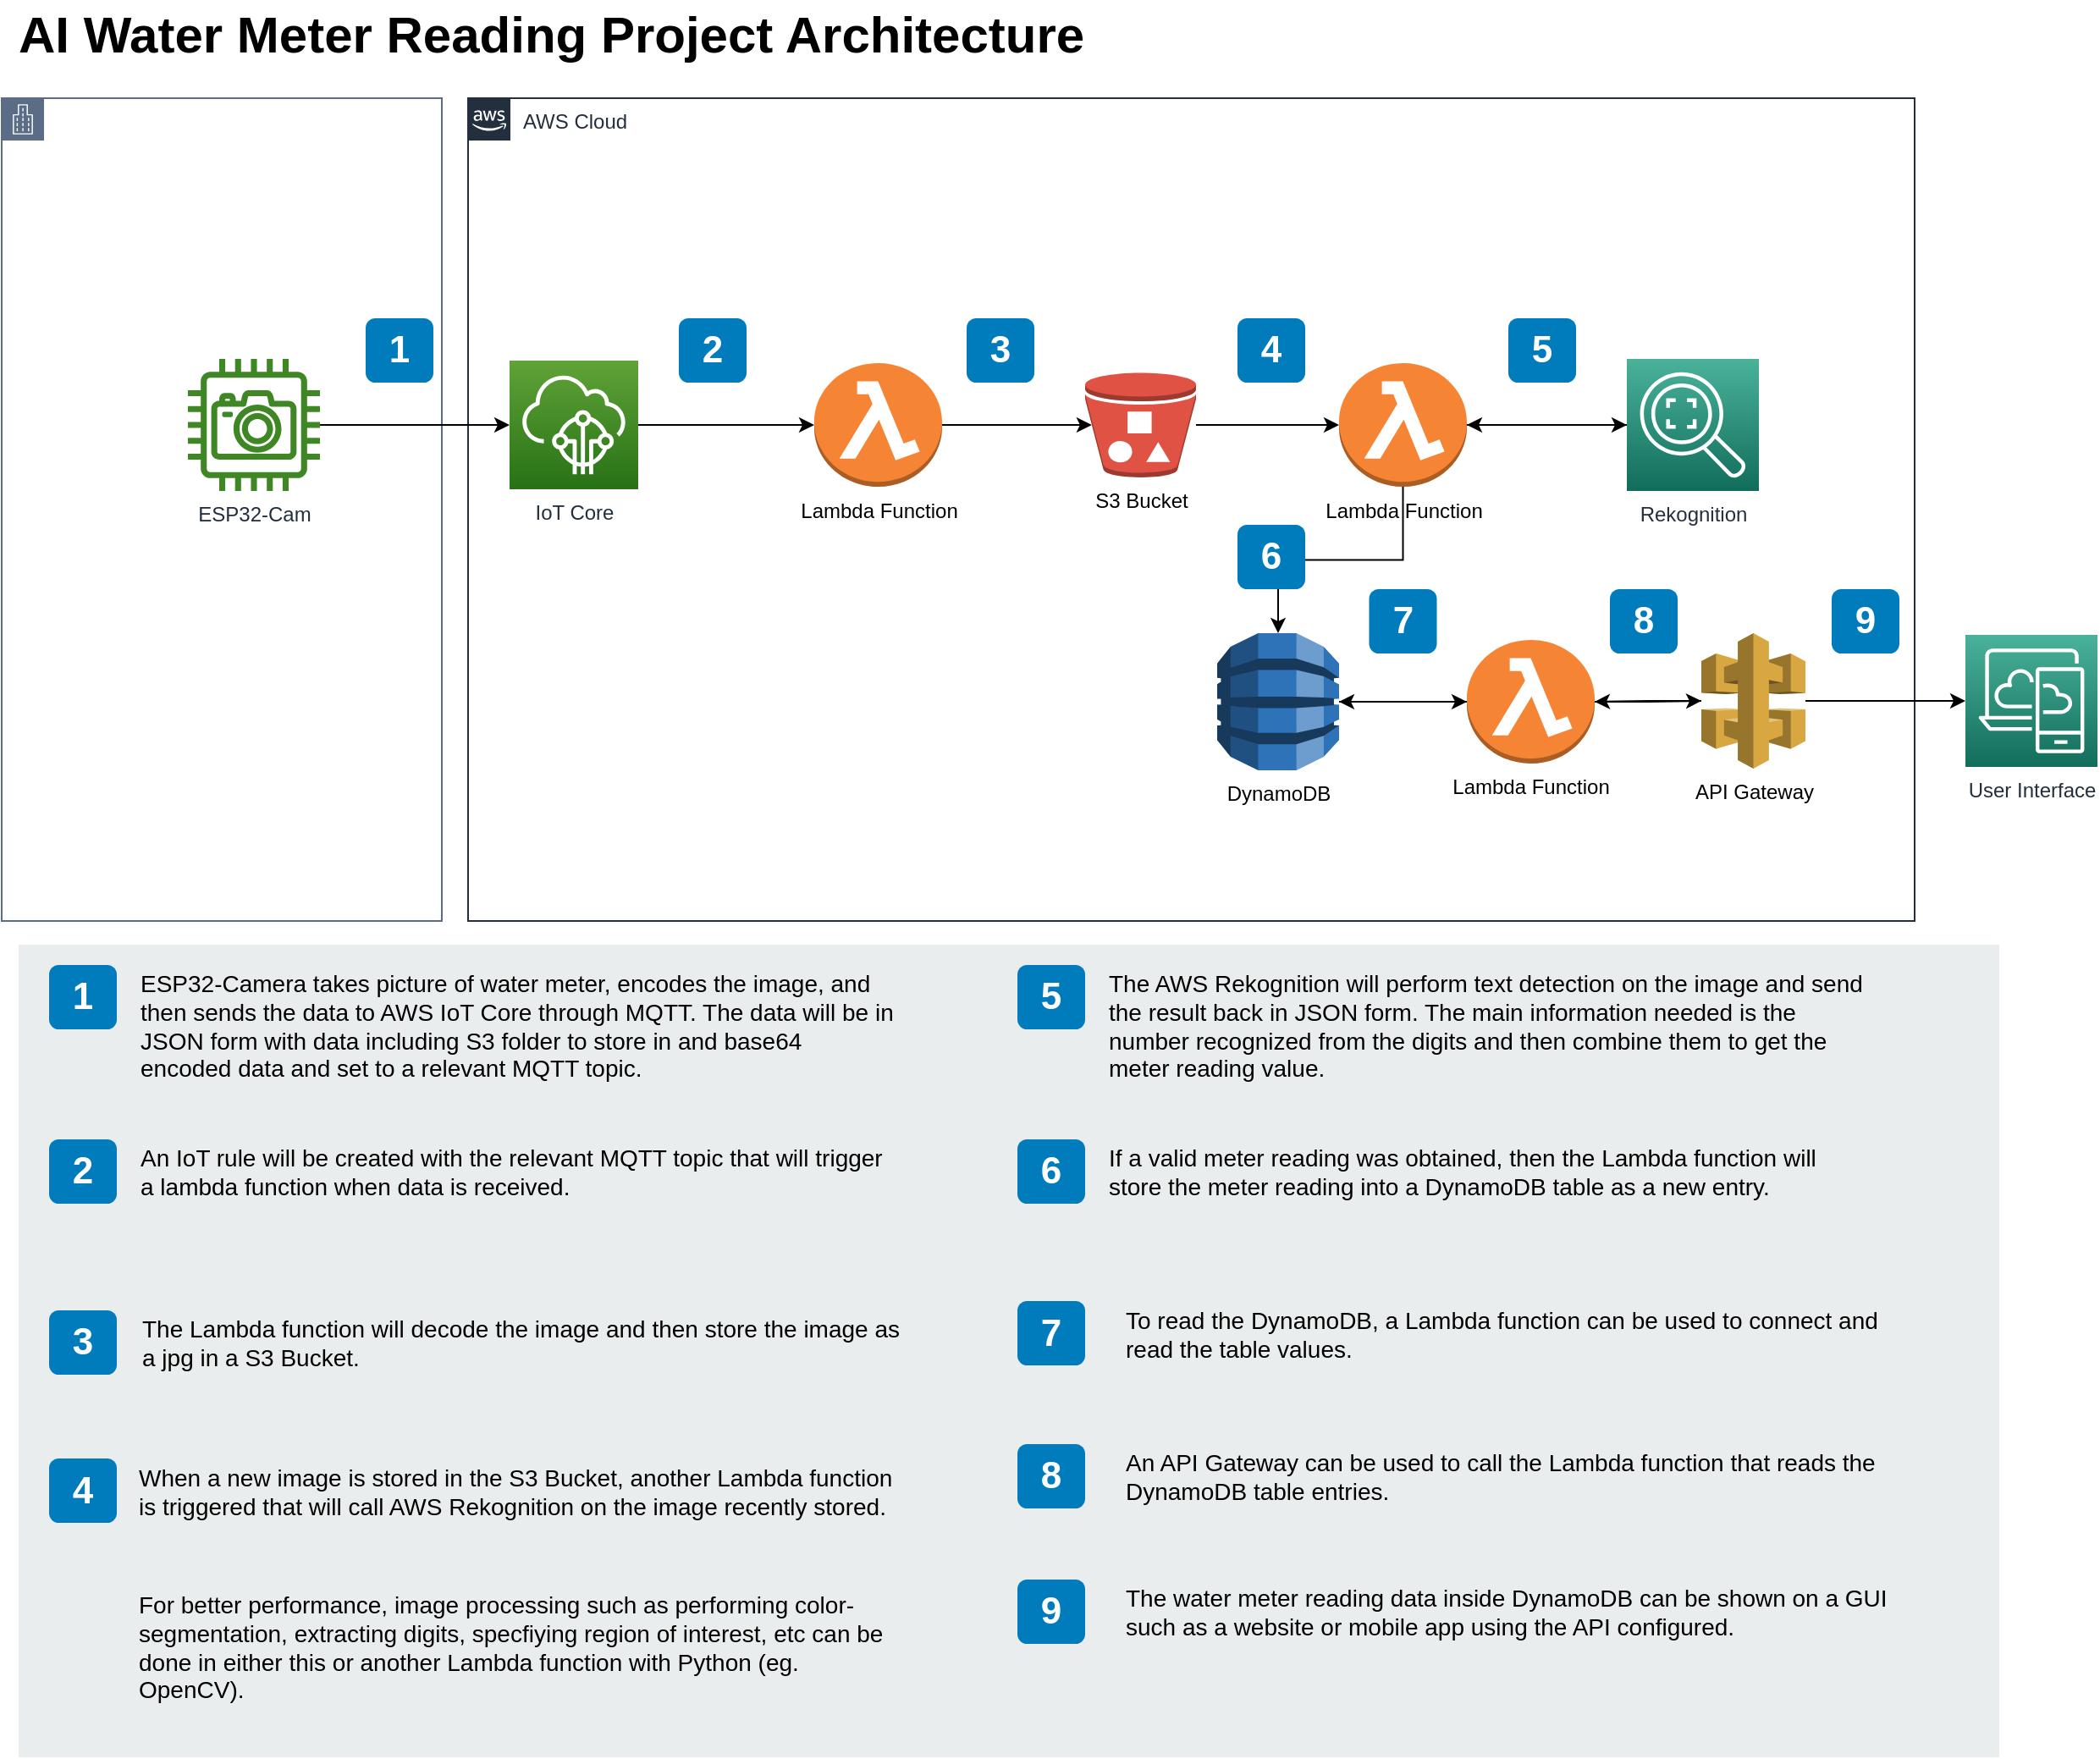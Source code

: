 <mxfile version="21.6.9" type="device">
  <diagram id="Ht1M8jgEwFfnCIfOTk4-" name="Page-1">
    <mxGraphModel dx="1434" dy="822" grid="1" gridSize="10" guides="1" tooltips="1" connect="1" arrows="1" fold="1" page="1" pageScale="1" pageWidth="827" pageHeight="1169" math="0" shadow="0">
      <root>
        <mxCell id="0" />
        <mxCell id="1" parent="0" />
        <mxCell id="UEzPUAAOIrF-is8g5C7q-2" value="AWS Cloud" style="points=[[0,0],[0.25,0],[0.5,0],[0.75,0],[1,0],[1,0.25],[1,0.5],[1,0.75],[1,1],[0.75,1],[0.5,1],[0.25,1],[0,1],[0,0.75],[0,0.5],[0,0.25]];outlineConnect=0;gradientColor=none;html=1;whiteSpace=wrap;fontSize=12;fontStyle=0;shape=mxgraph.aws4.group;grIcon=mxgraph.aws4.group_aws_cloud_alt;strokeColor=#232F3E;fillColor=none;verticalAlign=top;align=left;spacingLeft=30;fontColor=#232F3E;dashed=0;container=1;pointerEvents=0;collapsible=0;recursiveResize=0;" parent="1" vertex="1">
          <mxGeometry x="435.5" y="70" width="854.5" height="486" as="geometry" />
        </mxCell>
        <mxCell id="8ZX7qJJvUlMbTZdmTD4U-9" style="edgeStyle=orthogonalEdgeStyle;rounded=0;orthogonalLoop=1;jettySize=auto;html=1;entryX=0.06;entryY=0.5;entryDx=0;entryDy=0;entryPerimeter=0;" parent="UEzPUAAOIrF-is8g5C7q-2" source="8ZX7qJJvUlMbTZdmTD4U-3" target="8ZX7qJJvUlMbTZdmTD4U-8" edge="1">
          <mxGeometry relative="1" as="geometry" />
        </mxCell>
        <mxCell id="8ZX7qJJvUlMbTZdmTD4U-3" value="Lambda Function" style="outlineConnect=0;dashed=0;verticalLabelPosition=bottom;verticalAlign=top;align=center;html=1;shape=mxgraph.aws3.lambda_function;fillColor=#F58534;gradientColor=none;" parent="UEzPUAAOIrF-is8g5C7q-2" vertex="1">
          <mxGeometry x="204.5" y="156.5" width="75.5" height="73" as="geometry" />
        </mxCell>
        <mxCell id="8ZX7qJJvUlMbTZdmTD4U-14" style="edgeStyle=orthogonalEdgeStyle;rounded=0;orthogonalLoop=1;jettySize=auto;html=1;entryX=0;entryY=0.5;entryDx=0;entryDy=0;entryPerimeter=0;" parent="UEzPUAAOIrF-is8g5C7q-2" source="8ZX7qJJvUlMbTZdmTD4U-8" target="8ZX7qJJvUlMbTZdmTD4U-13" edge="1">
          <mxGeometry relative="1" as="geometry" />
        </mxCell>
        <mxCell id="8ZX7qJJvUlMbTZdmTD4U-8" value="S3 Bucket" style="outlineConnect=0;dashed=0;verticalLabelPosition=bottom;verticalAlign=top;align=center;html=1;shape=mxgraph.aws3.bucket_with_objects;fillColor=#E05243;gradientColor=none;" parent="UEzPUAAOIrF-is8g5C7q-2" vertex="1">
          <mxGeometry x="364.5" y="162.06" width="65.5" height="61.88" as="geometry" />
        </mxCell>
        <mxCell id="UEzPUAAOIrF-is8g5C7q-19" value="2" style="rounded=1;whiteSpace=wrap;html=1;fillColor=#007CBD;strokeColor=none;fontColor=#FFFFFF;fontStyle=1;fontSize=22;" parent="UEzPUAAOIrF-is8g5C7q-2" vertex="1">
          <mxGeometry x="124.5" y="130" width="40" height="38" as="geometry" />
        </mxCell>
        <mxCell id="8ZX7qJJvUlMbTZdmTD4U-20" style="edgeStyle=orthogonalEdgeStyle;rounded=0;orthogonalLoop=1;jettySize=auto;html=1;" parent="UEzPUAAOIrF-is8g5C7q-2" source="8ZX7qJJvUlMbTZdmTD4U-10" target="8ZX7qJJvUlMbTZdmTD4U-13" edge="1">
          <mxGeometry relative="1" as="geometry" />
        </mxCell>
        <mxCell id="8ZX7qJJvUlMbTZdmTD4U-10" value="Rekognition" style="sketch=0;points=[[0,0,0],[0.25,0,0],[0.5,0,0],[0.75,0,0],[1,0,0],[0,1,0],[0.25,1,0],[0.5,1,0],[0.75,1,0],[1,1,0],[0,0.25,0],[0,0.5,0],[0,0.75,0],[1,0.25,0],[1,0.5,0],[1,0.75,0]];outlineConnect=0;fontColor=#232F3E;gradientColor=#4AB29A;gradientDirection=north;fillColor=#116D5B;strokeColor=#ffffff;dashed=0;verticalLabelPosition=bottom;verticalAlign=top;align=center;html=1;fontSize=12;fontStyle=0;aspect=fixed;shape=mxgraph.aws4.resourceIcon;resIcon=mxgraph.aws4.rekognition_2;" parent="UEzPUAAOIrF-is8g5C7q-2" vertex="1">
          <mxGeometry x="684.5" y="154" width="78" height="78" as="geometry" />
        </mxCell>
        <mxCell id="8ZX7qJJvUlMbTZdmTD4U-15" style="edgeStyle=orthogonalEdgeStyle;rounded=0;orthogonalLoop=1;jettySize=auto;html=1;" parent="UEzPUAAOIrF-is8g5C7q-2" source="8ZX7qJJvUlMbTZdmTD4U-13" target="8ZX7qJJvUlMbTZdmTD4U-10" edge="1">
          <mxGeometry relative="1" as="geometry" />
        </mxCell>
        <mxCell id="8ZX7qJJvUlMbTZdmTD4U-19" style="edgeStyle=orthogonalEdgeStyle;rounded=0;orthogonalLoop=1;jettySize=auto;html=1;entryX=0.5;entryY=0;entryDx=0;entryDy=0;entryPerimeter=0;" parent="UEzPUAAOIrF-is8g5C7q-2" source="8ZX7qJJvUlMbTZdmTD4U-13" target="8ZX7qJJvUlMbTZdmTD4U-30" edge="1">
          <mxGeometry relative="1" as="geometry">
            <mxPoint x="552.3" y="320" as="targetPoint" />
          </mxGeometry>
        </mxCell>
        <mxCell id="8ZX7qJJvUlMbTZdmTD4U-13" value="Lambda Function" style="outlineConnect=0;dashed=0;verticalLabelPosition=bottom;verticalAlign=top;align=center;html=1;shape=mxgraph.aws3.lambda_function;fillColor=#F58534;gradientColor=none;" parent="UEzPUAAOIrF-is8g5C7q-2" vertex="1">
          <mxGeometry x="514.5" y="156.5" width="75.5" height="73" as="geometry" />
        </mxCell>
        <mxCell id="8ZX7qJJvUlMbTZdmTD4U-22" value="3" style="rounded=1;whiteSpace=wrap;html=1;fillColor=#007CBD;strokeColor=none;fontColor=#FFFFFF;fontStyle=1;fontSize=22;labelBackgroundColor=none;" parent="UEzPUAAOIrF-is8g5C7q-2" vertex="1">
          <mxGeometry x="294.5" y="130" width="40" height="38" as="geometry" />
        </mxCell>
        <mxCell id="8ZX7qJJvUlMbTZdmTD4U-23" value="4" style="rounded=1;whiteSpace=wrap;html=1;fillColor=#007CBD;strokeColor=none;fontColor=#FFFFFF;fontStyle=1;fontSize=22;labelBackgroundColor=none;" parent="UEzPUAAOIrF-is8g5C7q-2" vertex="1">
          <mxGeometry x="454.5" y="130" width="40" height="38" as="geometry" />
        </mxCell>
        <mxCell id="8ZX7qJJvUlMbTZdmTD4U-24" value="5" style="rounded=1;whiteSpace=wrap;html=1;fillColor=#007CBD;strokeColor=none;fontColor=#FFFFFF;fontStyle=1;fontSize=22;labelBackgroundColor=none;" parent="UEzPUAAOIrF-is8g5C7q-2" vertex="1">
          <mxGeometry x="614.5" y="130" width="40" height="38" as="geometry" />
        </mxCell>
        <mxCell id="8ZX7qJJvUlMbTZdmTD4U-25" value="6" style="rounded=1;whiteSpace=wrap;html=1;fillColor=#007CBD;strokeColor=none;fontColor=#FFFFFF;fontStyle=1;fontSize=22;labelBackgroundColor=none;" parent="UEzPUAAOIrF-is8g5C7q-2" vertex="1">
          <mxGeometry x="454.5" y="252" width="40" height="38" as="geometry" />
        </mxCell>
        <mxCell id="8ZX7qJJvUlMbTZdmTD4U-34" style="edgeStyle=orthogonalEdgeStyle;rounded=0;orthogonalLoop=1;jettySize=auto;html=1;" parent="UEzPUAAOIrF-is8g5C7q-2" source="8ZX7qJJvUlMbTZdmTD4U-28" target="8ZX7qJJvUlMbTZdmTD4U-32" edge="1">
          <mxGeometry relative="1" as="geometry" />
        </mxCell>
        <mxCell id="8ZX7qJJvUlMbTZdmTD4U-37" style="edgeStyle=orthogonalEdgeStyle;rounded=0;orthogonalLoop=1;jettySize=auto;html=1;" parent="UEzPUAAOIrF-is8g5C7q-2" source="8ZX7qJJvUlMbTZdmTD4U-28" target="8ZX7qJJvUlMbTZdmTD4U-30" edge="1">
          <mxGeometry relative="1" as="geometry" />
        </mxCell>
        <mxCell id="8ZX7qJJvUlMbTZdmTD4U-28" value="Lambda Function" style="outlineConnect=0;dashed=0;verticalLabelPosition=bottom;verticalAlign=top;align=center;html=1;shape=mxgraph.aws3.lambda_function;fillColor=#F58534;gradientColor=none;" parent="UEzPUAAOIrF-is8g5C7q-2" vertex="1">
          <mxGeometry x="590" y="320" width="75.5" height="73" as="geometry" />
        </mxCell>
        <mxCell id="8ZX7qJJvUlMbTZdmTD4U-31" style="edgeStyle=orthogonalEdgeStyle;rounded=0;orthogonalLoop=1;jettySize=auto;html=1;" parent="UEzPUAAOIrF-is8g5C7q-2" source="8ZX7qJJvUlMbTZdmTD4U-30" target="8ZX7qJJvUlMbTZdmTD4U-28" edge="1">
          <mxGeometry relative="1" as="geometry" />
        </mxCell>
        <mxCell id="8ZX7qJJvUlMbTZdmTD4U-30" value="&lt;div&gt;DynamoDB&lt;/div&gt;" style="outlineConnect=0;dashed=0;verticalLabelPosition=bottom;verticalAlign=top;align=center;html=1;shape=mxgraph.aws3.dynamo_db;fillColor=#2E73B8;gradientColor=none;" parent="UEzPUAAOIrF-is8g5C7q-2" vertex="1">
          <mxGeometry x="442.5" y="316" width="72" height="81" as="geometry" />
        </mxCell>
        <mxCell id="8ZX7qJJvUlMbTZdmTD4U-36" style="edgeStyle=orthogonalEdgeStyle;rounded=0;orthogonalLoop=1;jettySize=auto;html=1;" parent="UEzPUAAOIrF-is8g5C7q-2" source="8ZX7qJJvUlMbTZdmTD4U-32" target="8ZX7qJJvUlMbTZdmTD4U-28" edge="1">
          <mxGeometry relative="1" as="geometry" />
        </mxCell>
        <mxCell id="8ZX7qJJvUlMbTZdmTD4U-32" value="API Gateway" style="outlineConnect=0;dashed=0;verticalLabelPosition=bottom;verticalAlign=top;align=center;html=1;shape=mxgraph.aws3.api_gateway;fillColor=#D9A741;gradientColor=none;" parent="UEzPUAAOIrF-is8g5C7q-2" vertex="1">
          <mxGeometry x="728.5" y="316" width="61.5" height="80" as="geometry" />
        </mxCell>
        <mxCell id="8ZX7qJJvUlMbTZdmTD4U-38" value="7" style="rounded=1;whiteSpace=wrap;html=1;fillColor=#007CBD;strokeColor=none;fontColor=#FFFFFF;fontStyle=1;fontSize=22;labelBackgroundColor=none;" parent="UEzPUAAOIrF-is8g5C7q-2" vertex="1">
          <mxGeometry x="532.25" y="290" width="40" height="38" as="geometry" />
        </mxCell>
        <mxCell id="8ZX7qJJvUlMbTZdmTD4U-39" value="8" style="rounded=1;whiteSpace=wrap;html=1;fillColor=#007CBD;strokeColor=none;fontColor=#FFFFFF;fontStyle=1;fontSize=22;labelBackgroundColor=none;" parent="UEzPUAAOIrF-is8g5C7q-2" vertex="1">
          <mxGeometry x="674.5" y="290" width="40" height="38" as="geometry" />
        </mxCell>
        <mxCell id="8ZX7qJJvUlMbTZdmTD4U-40" value="9" style="rounded=1;whiteSpace=wrap;html=1;fillColor=#007CBD;strokeColor=none;fontColor=#FFFFFF;fontStyle=1;fontSize=22;labelBackgroundColor=none;" parent="UEzPUAAOIrF-is8g5C7q-2" vertex="1">
          <mxGeometry x="805.5" y="290" width="40" height="38" as="geometry" />
        </mxCell>
        <mxCell id="-URKDmrOjgNBU9efzZlX-6" style="edgeStyle=orthogonalEdgeStyle;rounded=0;orthogonalLoop=1;jettySize=auto;html=1;" edge="1" parent="UEzPUAAOIrF-is8g5C7q-2" source="-URKDmrOjgNBU9efzZlX-2" target="8ZX7qJJvUlMbTZdmTD4U-3">
          <mxGeometry relative="1" as="geometry" />
        </mxCell>
        <mxCell id="-URKDmrOjgNBU9efzZlX-2" value="IoT Core" style="sketch=0;points=[[0,0,0],[0.25,0,0],[0.5,0,0],[0.75,0,0],[1,0,0],[0,1,0],[0.25,1,0],[0.5,1,0],[0.75,1,0],[1,1,0],[0,0.25,0],[0,0.5,0],[0,0.75,0],[1,0.25,0],[1,0.5,0],[1,0.75,0]];outlineConnect=0;fontColor=#232F3E;gradientColor=#60A337;gradientDirection=north;fillColor=#277116;strokeColor=#ffffff;dashed=0;verticalLabelPosition=bottom;verticalAlign=top;align=center;html=1;fontSize=12;fontStyle=0;aspect=fixed;shape=mxgraph.aws4.resourceIcon;resIcon=mxgraph.aws4.iot_core;" vertex="1" parent="UEzPUAAOIrF-is8g5C7q-2">
          <mxGeometry x="24.5" y="155" width="76" height="76" as="geometry" />
        </mxCell>
        <mxCell id="UEzPUAAOIrF-is8g5C7q-1" value="" style="points=[[0,0],[0.25,0],[0.5,0],[0.75,0],[1,0],[1,0.25],[1,0.5],[1,0.75],[1,1],[0.75,1],[0.5,1],[0.25,1],[0,1],[0,0.75],[0,0.5],[0,0.25]];outlineConnect=0;gradientColor=none;html=1;whiteSpace=wrap;fontSize=12;fontStyle=0;shape=mxgraph.aws4.group;grIcon=mxgraph.aws4.group_corporate_data_center;strokeColor=#5A6C86;fillColor=none;verticalAlign=top;align=left;spacingLeft=30;fontColor=#5A6C86;dashed=0;container=1;pointerEvents=0;collapsible=0;recursiveResize=0;" parent="1" vertex="1">
          <mxGeometry x="160" y="70" width="260" height="486" as="geometry" />
        </mxCell>
        <mxCell id="8ZX7qJJvUlMbTZdmTD4U-1" value="ESP32-Cam" style="sketch=0;outlineConnect=0;fontColor=#232F3E;gradientColor=none;fillColor=#3F8624;strokeColor=none;dashed=0;verticalLabelPosition=bottom;verticalAlign=top;align=center;html=1;fontSize=12;fontStyle=0;aspect=fixed;pointerEvents=1;shape=mxgraph.aws4.camera;" parent="UEzPUAAOIrF-is8g5C7q-1" vertex="1">
          <mxGeometry x="110" y="154" width="78" height="78" as="geometry" />
        </mxCell>
        <mxCell id="-QjtrjUzRDEMRZ5MF8oH-9" value="1" style="rounded=1;whiteSpace=wrap;html=1;fillColor=#007CBD;strokeColor=none;fontColor=#FFFFFF;fontStyle=1;fontSize=22;" parent="UEzPUAAOIrF-is8g5C7q-1" vertex="1">
          <mxGeometry x="215" y="130" width="40" height="38" as="geometry" />
        </mxCell>
        <mxCell id="-QjtrjUzRDEMRZ5MF8oH-47" value="AI Water Meter Reading Project Architecture" style="text;html=1;resizable=0;points=[];autosize=1;align=left;verticalAlign=top;spacingTop=-4;fontSize=30;fontStyle=1" parent="1" vertex="1">
          <mxGeometry x="168" y="12" width="650" height="40" as="geometry" />
        </mxCell>
        <mxCell id="7OVz4w7n9kzEPWy-4BBC-3" value="" style="rounded=0;whiteSpace=wrap;html=1;fillColor=#EAEDED;fontSize=22;fontColor=#FFFFFF;strokeColor=none;labelBackgroundColor=none;" parent="1" vertex="1">
          <mxGeometry x="170" y="570" width="1170" height="480" as="geometry" />
        </mxCell>
        <mxCell id="7OVz4w7n9kzEPWy-4BBC-4" value="1" style="rounded=1;whiteSpace=wrap;html=1;fillColor=#007CBD;strokeColor=none;fontColor=#FFFFFF;fontStyle=1;fontSize=22;labelBackgroundColor=none;" parent="1" vertex="1">
          <mxGeometry x="188" y="582" width="40" height="38" as="geometry" />
        </mxCell>
        <mxCell id="7OVz4w7n9kzEPWy-4BBC-5" value="2" style="rounded=1;whiteSpace=wrap;html=1;fillColor=#007CBD;strokeColor=none;fontColor=#FFFFFF;fontStyle=1;fontSize=22;labelBackgroundColor=none;" parent="1" vertex="1">
          <mxGeometry x="188" y="685" width="40" height="38" as="geometry" />
        </mxCell>
        <mxCell id="7OVz4w7n9kzEPWy-4BBC-6" value="3" style="rounded=1;whiteSpace=wrap;html=1;fillColor=#007CBD;strokeColor=none;fontColor=#FFFFFF;fontStyle=1;fontSize=22;labelBackgroundColor=none;" parent="1" vertex="1">
          <mxGeometry x="188" y="786" width="40" height="38" as="geometry" />
        </mxCell>
        <mxCell id="7OVz4w7n9kzEPWy-4BBC-7" value="4" style="rounded=1;whiteSpace=wrap;html=1;fillColor=#007CBD;strokeColor=none;fontColor=#FFFFFF;fontStyle=1;fontSize=22;labelBackgroundColor=none;" parent="1" vertex="1">
          <mxGeometry x="188" y="873.5" width="40" height="38" as="geometry" />
        </mxCell>
        <mxCell id="7OVz4w7n9kzEPWy-4BBC-8" value="5" style="rounded=1;whiteSpace=wrap;html=1;fillColor=#007CBD;strokeColor=none;fontColor=#FFFFFF;fontStyle=1;fontSize=22;labelBackgroundColor=none;" parent="1" vertex="1">
          <mxGeometry x="760" y="582" width="40" height="38" as="geometry" />
        </mxCell>
        <mxCell id="7OVz4w7n9kzEPWy-4BBC-13" value="ESP32-Camera takes picture of water meter, encodes the image,  and then sends the data to AWS IoT Core through MQTT. The data will be in JSON form with data including S3 folder to store in and base64 encoded data and set to a relevant MQTT topic." style="text;html=1;align=left;verticalAlign=top;spacingTop=-4;fontSize=14;labelBackgroundColor=none;whiteSpace=wrap;" parent="1" vertex="1">
          <mxGeometry x="239.5" y="581.5" width="449" height="118" as="geometry" />
        </mxCell>
        <mxCell id="7OVz4w7n9kzEPWy-4BBC-16" value="The Lambda function will decode the image and then store the image as a jpg in a S3 Bucket." style="text;html=1;align=left;verticalAlign=top;spacingTop=-4;fontSize=14;labelBackgroundColor=none;whiteSpace=wrap;" parent="1" vertex="1">
          <mxGeometry x="241" y="786" width="450" height="94.5" as="geometry" />
        </mxCell>
        <mxCell id="7OVz4w7n9kzEPWy-4BBC-17" value="The AWS Rekognition will perform text detection on the image and send the result back in JSON form. The main information needed is the number recognized from the digits and then combine them to get the meter reading value." style="text;html=1;align=left;verticalAlign=top;spacingTop=-4;fontSize=14;labelBackgroundColor=none;whiteSpace=wrap;" parent="1" vertex="1">
          <mxGeometry x="812" y="582" width="449" height="93" as="geometry" />
        </mxCell>
        <mxCell id="8ZX7qJJvUlMbTZdmTD4U-12" value="An IoT rule will be created with the relevant MQTT topic that will trigger a lambda function when data is received." style="text;html=1;align=left;verticalAlign=top;spacingTop=-4;fontSize=14;labelBackgroundColor=none;whiteSpace=wrap;" parent="1" vertex="1">
          <mxGeometry x="240" y="685" width="450" height="91" as="geometry" />
        </mxCell>
        <mxCell id="8ZX7qJJvUlMbTZdmTD4U-43" value="User Interface" style="sketch=0;points=[[0,0,0],[0.25,0,0],[0.5,0,0],[0.75,0,0],[1,0,0],[0,1,0],[0.25,1,0],[0.5,1,0],[0.75,1,0],[1,1,0],[0,0.25,0],[0,0.5,0],[0,0.75,0],[1,0.25,0],[1,0.5,0],[1,0.75,0]];outlineConnect=0;fontColor=#232F3E;gradientColor=#4AB29A;gradientDirection=north;fillColor=#116D5B;strokeColor=#ffffff;dashed=0;verticalLabelPosition=bottom;verticalAlign=top;align=center;html=1;fontSize=12;fontStyle=0;aspect=fixed;shape=mxgraph.aws4.resourceIcon;resIcon=mxgraph.aws4.desktop_and_app_streaming;" parent="1" vertex="1">
          <mxGeometry x="1320" y="387" width="78" height="78" as="geometry" />
        </mxCell>
        <mxCell id="8ZX7qJJvUlMbTZdmTD4U-44" style="edgeStyle=orthogonalEdgeStyle;rounded=0;orthogonalLoop=1;jettySize=auto;html=1;" parent="1" source="8ZX7qJJvUlMbTZdmTD4U-32" target="8ZX7qJJvUlMbTZdmTD4U-43" edge="1">
          <mxGeometry relative="1" as="geometry" />
        </mxCell>
        <mxCell id="8ZX7qJJvUlMbTZdmTD4U-45" value="When a new image is stored in the S3 Bucket, another Lambda function is triggered that will call AWS Rekognition on the image recently stored." style="text;html=1;align=left;verticalAlign=top;spacingTop=-4;fontSize=14;labelBackgroundColor=none;whiteSpace=wrap;" parent="1" vertex="1">
          <mxGeometry x="238.5" y="873.5" width="450" height="94.5" as="geometry" />
        </mxCell>
        <mxCell id="8ZX7qJJvUlMbTZdmTD4U-46" value="6" style="rounded=1;whiteSpace=wrap;html=1;fillColor=#007CBD;strokeColor=none;fontColor=#FFFFFF;fontStyle=1;fontSize=22;labelBackgroundColor=none;" parent="1" vertex="1">
          <mxGeometry x="760" y="685" width="40" height="38" as="geometry" />
        </mxCell>
        <mxCell id="8ZX7qJJvUlMbTZdmTD4U-47" value="If a valid meter reading was obtained, then the Lambda function will store the meter reading into a DynamoDB table as a new entry." style="text;html=1;align=left;verticalAlign=top;spacingTop=-4;fontSize=14;labelBackgroundColor=none;whiteSpace=wrap;" parent="1" vertex="1">
          <mxGeometry x="812" y="685" width="449" height="93" as="geometry" />
        </mxCell>
        <mxCell id="8ZX7qJJvUlMbTZdmTD4U-50" value="7" style="rounded=1;whiteSpace=wrap;html=1;fillColor=#007CBD;strokeColor=none;fontColor=#FFFFFF;fontStyle=1;fontSize=22;labelBackgroundColor=none;" parent="1" vertex="1">
          <mxGeometry x="760" y="780.5" width="40" height="38" as="geometry" />
        </mxCell>
        <mxCell id="8ZX7qJJvUlMbTZdmTD4U-51" value="To read the DynamoDB, a Lambda function can be used to connect and read the table values." style="text;html=1;align=left;verticalAlign=top;spacingTop=-4;fontSize=14;labelBackgroundColor=none;whiteSpace=wrap;" parent="1" vertex="1">
          <mxGeometry x="822" y="780.5" width="449" height="93" as="geometry" />
        </mxCell>
        <mxCell id="8ZX7qJJvUlMbTZdmTD4U-52" value="8" style="rounded=1;whiteSpace=wrap;html=1;fillColor=#007CBD;strokeColor=none;fontColor=#FFFFFF;fontStyle=1;fontSize=22;labelBackgroundColor=none;" parent="1" vertex="1">
          <mxGeometry x="760" y="865" width="40" height="38" as="geometry" />
        </mxCell>
        <mxCell id="8ZX7qJJvUlMbTZdmTD4U-53" value="For better performance, image processing such as performing color-segmentation, extracting digits, specfiying region of interest, etc can be done in either this or another Lambda function with Python (eg. OpenCV)." style="text;whiteSpace=wrap;html=1;fontSize=14;" parent="1" vertex="1">
          <mxGeometry x="239" y="945" width="450" height="80" as="geometry" />
        </mxCell>
        <mxCell id="8ZX7qJJvUlMbTZdmTD4U-55" value="An API Gateway can be used to call the Lambda function that reads the DynamoDB table entries." style="text;html=1;align=left;verticalAlign=top;spacingTop=-4;fontSize=14;labelBackgroundColor=none;whiteSpace=wrap;" parent="1" vertex="1">
          <mxGeometry x="822" y="865" width="449" height="93" as="geometry" />
        </mxCell>
        <mxCell id="8ZX7qJJvUlMbTZdmTD4U-56" value="9" style="rounded=1;whiteSpace=wrap;html=1;fillColor=#007CBD;strokeColor=none;fontColor=#FFFFFF;fontStyle=1;fontSize=22;labelBackgroundColor=none;" parent="1" vertex="1">
          <mxGeometry x="760" y="945" width="40" height="38" as="geometry" />
        </mxCell>
        <mxCell id="8ZX7qJJvUlMbTZdmTD4U-57" value="The water meter reading data inside DynamoDB can be shown on a GUI  such as a website or mobile app using the API configured." style="text;html=1;align=left;verticalAlign=top;spacingTop=-4;fontSize=14;labelBackgroundColor=none;whiteSpace=wrap;" parent="1" vertex="1">
          <mxGeometry x="822" y="945" width="468" height="93" as="geometry" />
        </mxCell>
        <mxCell id="-URKDmrOjgNBU9efzZlX-7" style="edgeStyle=orthogonalEdgeStyle;rounded=0;orthogonalLoop=1;jettySize=auto;html=1;entryX=0;entryY=0.5;entryDx=0;entryDy=0;entryPerimeter=0;" edge="1" parent="1" source="8ZX7qJJvUlMbTZdmTD4U-1" target="-URKDmrOjgNBU9efzZlX-2">
          <mxGeometry relative="1" as="geometry" />
        </mxCell>
      </root>
    </mxGraphModel>
  </diagram>
</mxfile>
